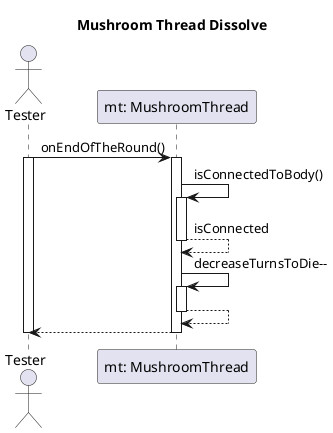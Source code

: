 @startuml Mushroom Thread Dissolve

title Mushroom Thread Dissolve

actor "Tester" as tester
participant "mt: MushroomThread" as mt

tester -> mt: onEndOfTheRound()
activate tester
activate mt

mt -> mt: isConnectedToBody()
activate mt
mt --> mt: isConnected
deactivate mt

mt -> mt: decreaseTurnsToDie--
activate mt
mt --> mt
deactivate mt

mt --> tester
deactivate mt
deactivate tester


@enduml